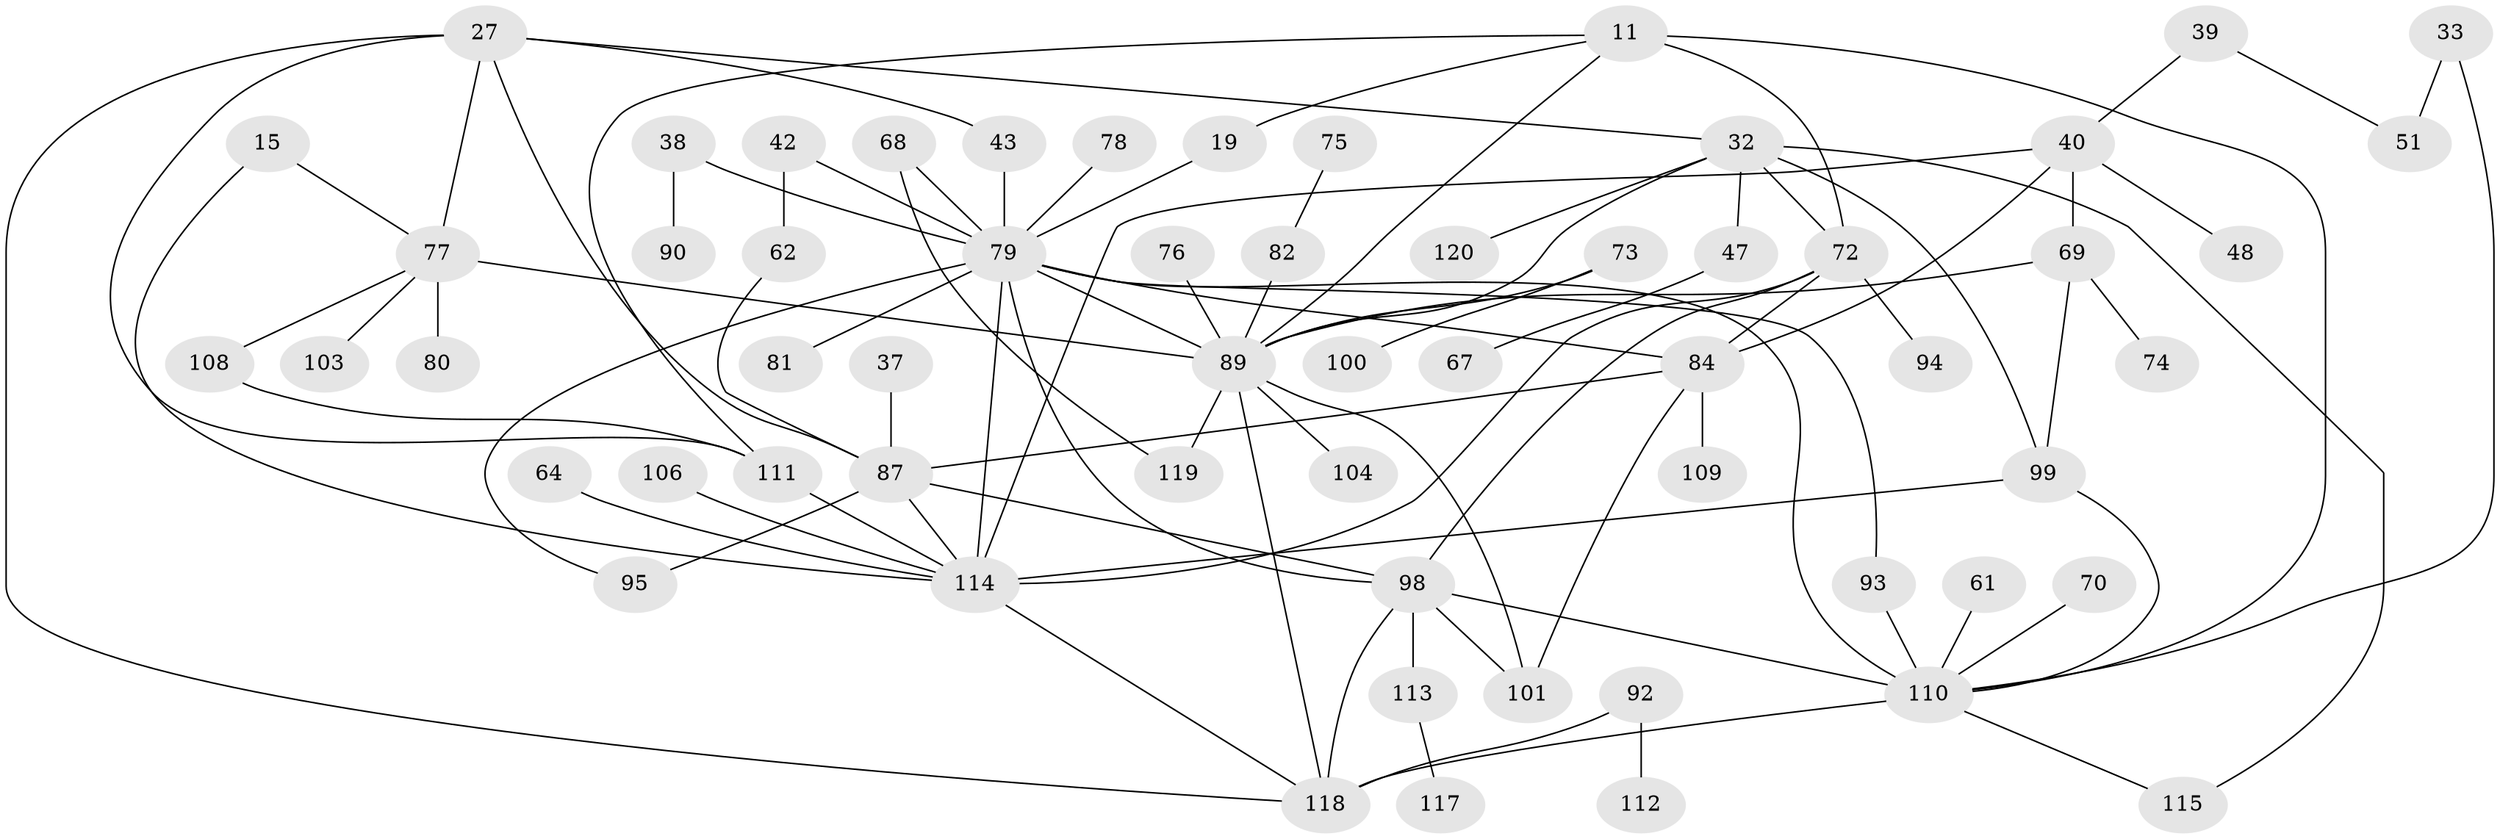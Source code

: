 // original degree distribution, {5: 0.075, 7: 0.03333333333333333, 6: 0.03333333333333333, 3: 0.2, 4: 0.13333333333333333, 2: 0.2916666666666667, 8: 0.008333333333333333, 1: 0.225}
// Generated by graph-tools (version 1.1) at 2025/41/03/09/25 04:41:38]
// undirected, 60 vertices, 92 edges
graph export_dot {
graph [start="1"]
  node [color=gray90,style=filled];
  11;
  15;
  19;
  27;
  32 [super="+14"];
  33;
  37;
  38;
  39;
  40 [super="+21"];
  42;
  43;
  47;
  48;
  51;
  61;
  62;
  64;
  67;
  68;
  69 [super="+60"];
  70;
  72 [super="+24+46"];
  73;
  74;
  75;
  76;
  77 [super="+20+30"];
  78;
  79 [super="+41"];
  80;
  81;
  82 [super="+58"];
  84 [super="+65+71"];
  87 [super="+26"];
  89 [super="+8+10+59"];
  90;
  92;
  93;
  94;
  95 [super="+52"];
  98 [super="+3+4+49"];
  99;
  100;
  101 [super="+31+97"];
  103;
  104;
  106;
  108;
  109;
  110 [super="+36+86+105"];
  111 [super="+83+107"];
  112;
  113 [super="+57+28"];
  114 [super="+16+9+85+55"];
  115;
  117;
  118 [super="+66+96+116"];
  119;
  120;
  11 -- 19;
  11 -- 111;
  11 -- 110 [weight=2];
  11 -- 89;
  11 -- 72;
  15 -- 77;
  15 -- 114;
  19 -- 79;
  27 -- 43;
  27 -- 118 [weight=2];
  27 -- 32;
  27 -- 87 [weight=2];
  27 -- 77;
  27 -- 111;
  32 -- 47;
  32 -- 99;
  32 -- 115;
  32 -- 72 [weight=2];
  32 -- 89;
  32 -- 120;
  33 -- 51;
  33 -- 110;
  37 -- 87;
  38 -- 90;
  38 -- 79;
  39 -- 51;
  39 -- 40;
  40 -- 48;
  40 -- 114;
  40 -- 84;
  40 -- 69 [weight=2];
  42 -- 62;
  42 -- 79;
  43 -- 79;
  47 -- 67;
  61 -- 110;
  62 -- 87;
  64 -- 114;
  68 -- 119;
  68 -- 79;
  69 -- 74;
  69 -- 99;
  69 -- 89;
  70 -- 110;
  72 -- 94;
  72 -- 98;
  72 -- 114;
  72 -- 84 [weight=2];
  73 -- 100;
  73 -- 89;
  75 -- 82;
  76 -- 89;
  77 -- 80;
  77 -- 89 [weight=2];
  77 -- 108;
  77 -- 103;
  78 -- 79;
  79 -- 81;
  79 -- 89 [weight=3];
  79 -- 93;
  79 -- 98;
  79 -- 114 [weight=3];
  79 -- 95;
  79 -- 84;
  79 -- 110;
  82 -- 89;
  84 -- 101;
  84 -- 87;
  84 -- 109;
  87 -- 98;
  87 -- 114;
  87 -- 95;
  89 -- 119;
  89 -- 104;
  89 -- 118;
  89 -- 101;
  92 -- 112;
  92 -- 118;
  93 -- 110;
  98 -- 110 [weight=2];
  98 -- 101;
  98 -- 113 [weight=2];
  98 -- 118 [weight=2];
  99 -- 114;
  99 -- 110;
  106 -- 114;
  108 -- 111;
  110 -- 115;
  110 -- 118 [weight=3];
  111 -- 114 [weight=2];
  113 -- 117;
  114 -- 118;
}
